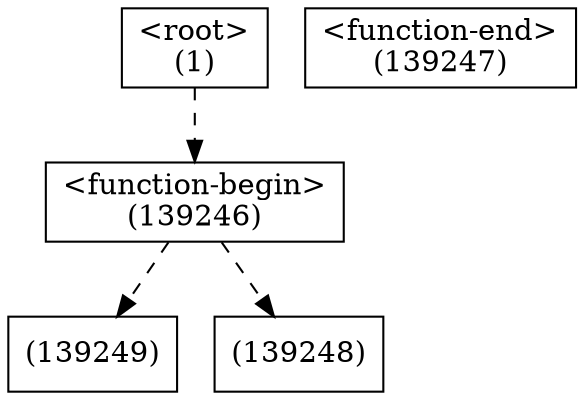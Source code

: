 digraph graphname {
n139249 [shape=box,label="(139249)"];
n139246 -> n139249[style="dashed"];
n139248 [shape=box,label="(139248)"];
n139246 -> n139248[style="dashed"];
n139247 [shape=box,label="<function-end>
(139247)"];
n139246 [shape=box,label="<function-begin>
(139246)"];
n1 -> n139246[style="dashed"];
n1 [shape=box,label="<root>
(1)"];
}
